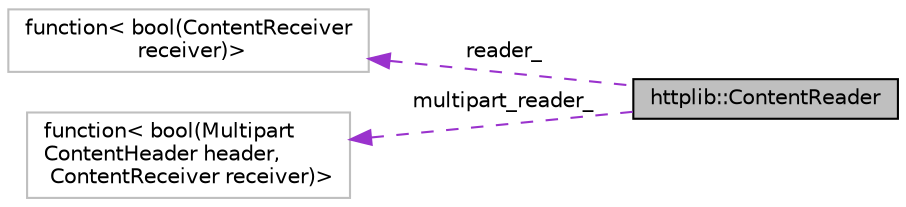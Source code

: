 digraph "httplib::ContentReader"
{
 // INTERACTIVE_SVG=YES
 // LATEX_PDF_SIZE
  bgcolor="transparent";
  edge [fontname="Helvetica",fontsize="10",labelfontname="Helvetica",labelfontsize="10"];
  node [fontname="Helvetica",fontsize="10",shape=record];
  rankdir="LR";
  Node1 [label="httplib::ContentReader",height=0.2,width=0.4,color="black", fillcolor="grey75", style="filled", fontcolor="black",tooltip=" "];
  Node2 -> Node1 [dir="back",color="darkorchid3",fontsize="10",style="dashed",label=" reader_" ,fontname="Helvetica"];
  Node2 [label="function\< bool(ContentReceiver\l receiver)\>",height=0.2,width=0.4,color="grey75",tooltip=" "];
  Node3 -> Node1 [dir="back",color="darkorchid3",fontsize="10",style="dashed",label=" multipart_reader_" ,fontname="Helvetica"];
  Node3 [label="function\< bool(Multipart\lContentHeader header,\l ContentReceiver receiver)\>",height=0.2,width=0.4,color="grey75",tooltip=" "];
}
